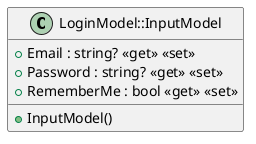 @startuml LoginModel::InputModel
class LoginModel::InputModel  {
    + Email : string? <<get>> <<set>>
    + Password : string? <<get>> <<set>>
    + RememberMe : bool <<get>> <<set>>
    + InputModel()
}
@enduml